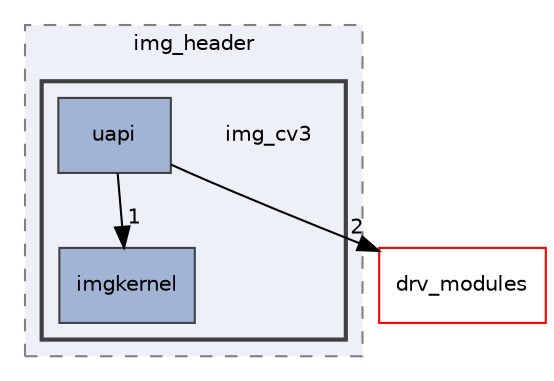 digraph "packages/idsp/img_header/img_cv3"
{
 // INTERACTIVE_SVG=YES
 // LATEX_PDF_SIZE
  bgcolor="transparent";
  edge [fontname="Helvetica",fontsize="10",labelfontname="Helvetica",labelfontsize="10"];
  node [fontname="Helvetica",fontsize="10",shape=record];
  compound=true
  subgraph clusterdir_23cb88b85c45744a73038471293be7b5 {
    graph [ bgcolor="#edf0f7", pencolor="grey50", style="filled,dashed,", label="img_header", fontname="Helvetica", fontsize="10", URL="dir_23cb88b85c45744a73038471293be7b5.html"]
  subgraph clusterdir_d51e3805f87d0919b6cedec81f0dab7f {
    graph [ bgcolor="#edf0f7", pencolor="grey25", style="filled,bold,", label="", fontname="Helvetica", fontsize="10", URL="dir_d51e3805f87d0919b6cedec81f0dab7f.html"]
    dir_d51e3805f87d0919b6cedec81f0dab7f [shape=plaintext, label="img_cv3"];
  dir_f6e415cb416cf97a93cb6c4848a81df2 [shape=box, label="imgkernel", style="filled,", fillcolor="#a2b4d6", color="grey25", URL="dir_f6e415cb416cf97a93cb6c4848a81df2.html"];
  dir_a4f88cb0e4eb8e91da60d2b29a644423 [shape=box, label="uapi", style="filled,", fillcolor="#a2b4d6", color="grey25", URL="dir_a4f88cb0e4eb8e91da60d2b29a644423.html"];
  }
  }
  dir_3f8e3e5cc57197a86ac156d9cb931dab [shape=box, label="drv_modules", style="", fillcolor="#edf0f7", color="red", URL="dir_3f8e3e5cc57197a86ac156d9cb931dab.html"];
  dir_a4f88cb0e4eb8e91da60d2b29a644423->dir_3f8e3e5cc57197a86ac156d9cb931dab [headlabel="2", labeldistance=1.5 headhref="dir_000054_000015.html"];
  dir_a4f88cb0e4eb8e91da60d2b29a644423->dir_f6e415cb416cf97a93cb6c4848a81df2 [headlabel="1", labeldistance=1.5 headhref="dir_000054_000025.html"];
}
